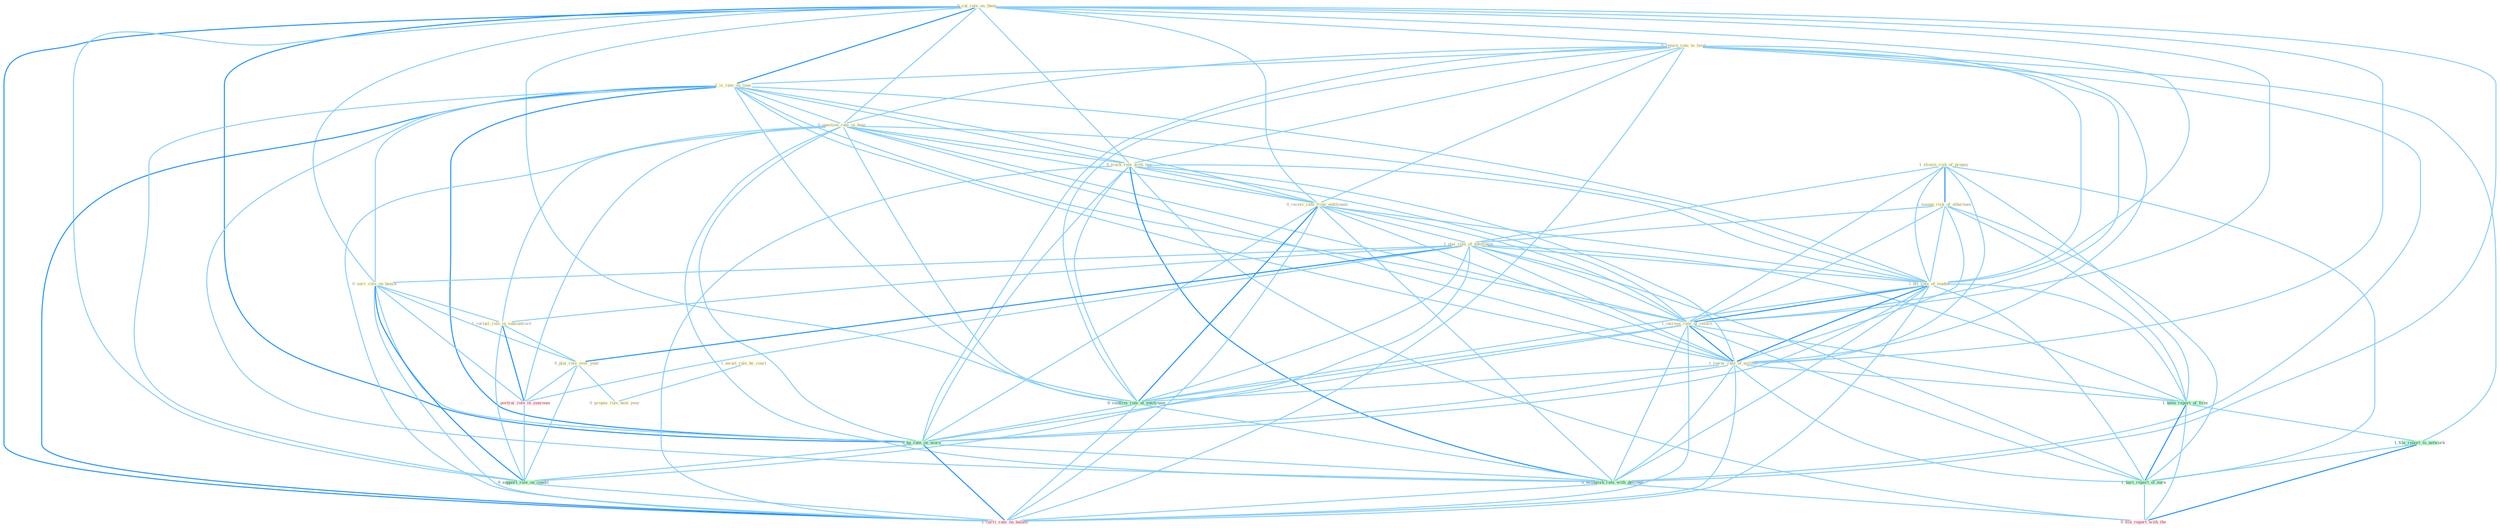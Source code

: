 Graph G{ 
    node
    [shape=polygon,style=filled,width=.5,height=.06,color="#BDFCC9",fixedsize=true,fontsize=4,
    fontcolor="#2f4f4f"];
    {node
    [color="#ffffe0", fontcolor="#8b7d6b"] "0_cut_rate_on_them " "1_elimin_risk_of_prepay " "0_return_rate_to_level " "1_manag_risk_of_othernum " "1_is_rate_on_loan " "0_question_rate_in_hear " "0_track_rate_with_lag " "0_receiv_rate_from_entitynam " "1_plai_role_of_entitynam " "0_serv_role_on_bench " "1_hit_rate_of_leader " "1_curtail_role_in_subcontract " "1_await_rule_by_court " "0_plai_role_over_year " "1_increas_rate_of_return " "1_lower_rate_of_million " "0_propos_rule_next_year "}
{node [color="#fff0f5", fontcolor="#b22222"] "1_portrai_role_in_yearnum " "1_carri_rate_on_balanc " "0_file_report_with_the "}
edge [color="#B0E2FF"];

	"0_cut_rate_on_them " -- "0_return_rate_to_level " [w="1", color="#87cefa" ];
	"0_cut_rate_on_them " -- "1_is_rate_on_loan " [w="2", color="#1e90ff" , len=0.8];
	"0_cut_rate_on_them " -- "0_question_rate_in_hear " [w="1", color="#87cefa" ];
	"0_cut_rate_on_them " -- "0_track_rate_with_lag " [w="1", color="#87cefa" ];
	"0_cut_rate_on_them " -- "0_receiv_rate_from_entitynam " [w="1", color="#87cefa" ];
	"0_cut_rate_on_them " -- "0_serv_role_on_bench " [w="1", color="#87cefa" ];
	"0_cut_rate_on_them " -- "1_hit_rate_of_leader " [w="1", color="#87cefa" ];
	"0_cut_rate_on_them " -- "1_increas_rate_of_return " [w="1", color="#87cefa" ];
	"0_cut_rate_on_them " -- "1_lower_rate_of_million " [w="1", color="#87cefa" ];
	"0_cut_rate_on_them " -- "0_confirm_rate_at_entitynam " [w="1", color="#87cefa" ];
	"0_cut_rate_on_them " -- "0_ha_rate_on_morn " [w="2", color="#1e90ff" , len=0.8];
	"0_cut_rate_on_them " -- "0_support_role_on_condit " [w="1", color="#87cefa" ];
	"0_cut_rate_on_them " -- "0_establish_rate_with_descend " [w="1", color="#87cefa" ];
	"0_cut_rate_on_them " -- "1_carri_rate_on_balanc " [w="2", color="#1e90ff" , len=0.8];
	"1_elimin_risk_of_prepay " -- "1_manag_risk_of_othernum " [w="2", color="#1e90ff" , len=0.8];
	"1_elimin_risk_of_prepay " -- "1_plai_role_of_entitynam " [w="1", color="#87cefa" ];
	"1_elimin_risk_of_prepay " -- "1_hit_rate_of_leader " [w="1", color="#87cefa" ];
	"1_elimin_risk_of_prepay " -- "1_increas_rate_of_return " [w="1", color="#87cefa" ];
	"1_elimin_risk_of_prepay " -- "1_lower_rate_of_million " [w="1", color="#87cefa" ];
	"1_elimin_risk_of_prepay " -- "1_been_report_of_firm " [w="1", color="#87cefa" ];
	"1_elimin_risk_of_prepay " -- "1_hurt_report_of_earn " [w="1", color="#87cefa" ];
	"0_return_rate_to_level " -- "1_is_rate_on_loan " [w="1", color="#87cefa" ];
	"0_return_rate_to_level " -- "0_question_rate_in_hear " [w="1", color="#87cefa" ];
	"0_return_rate_to_level " -- "0_track_rate_with_lag " [w="1", color="#87cefa" ];
	"0_return_rate_to_level " -- "0_receiv_rate_from_entitynam " [w="1", color="#87cefa" ];
	"0_return_rate_to_level " -- "1_hit_rate_of_leader " [w="1", color="#87cefa" ];
	"0_return_rate_to_level " -- "1_increas_rate_of_return " [w="1", color="#87cefa" ];
	"0_return_rate_to_level " -- "1_lower_rate_of_million " [w="1", color="#87cefa" ];
	"0_return_rate_to_level " -- "0_confirm_rate_at_entitynam " [w="1", color="#87cefa" ];
	"0_return_rate_to_level " -- "1_file_report_to_network " [w="1", color="#87cefa" ];
	"0_return_rate_to_level " -- "0_ha_rate_on_morn " [w="1", color="#87cefa" ];
	"0_return_rate_to_level " -- "0_establish_rate_with_descend " [w="1", color="#87cefa" ];
	"0_return_rate_to_level " -- "1_carri_rate_on_balanc " [w="1", color="#87cefa" ];
	"1_manag_risk_of_othernum " -- "1_plai_role_of_entitynam " [w="1", color="#87cefa" ];
	"1_manag_risk_of_othernum " -- "1_hit_rate_of_leader " [w="1", color="#87cefa" ];
	"1_manag_risk_of_othernum " -- "1_increas_rate_of_return " [w="1", color="#87cefa" ];
	"1_manag_risk_of_othernum " -- "1_lower_rate_of_million " [w="1", color="#87cefa" ];
	"1_manag_risk_of_othernum " -- "1_been_report_of_firm " [w="1", color="#87cefa" ];
	"1_manag_risk_of_othernum " -- "1_hurt_report_of_earn " [w="1", color="#87cefa" ];
	"1_is_rate_on_loan " -- "0_question_rate_in_hear " [w="1", color="#87cefa" ];
	"1_is_rate_on_loan " -- "0_track_rate_with_lag " [w="1", color="#87cefa" ];
	"1_is_rate_on_loan " -- "0_receiv_rate_from_entitynam " [w="1", color="#87cefa" ];
	"1_is_rate_on_loan " -- "0_serv_role_on_bench " [w="1", color="#87cefa" ];
	"1_is_rate_on_loan " -- "1_hit_rate_of_leader " [w="1", color="#87cefa" ];
	"1_is_rate_on_loan " -- "1_increas_rate_of_return " [w="1", color="#87cefa" ];
	"1_is_rate_on_loan " -- "1_lower_rate_of_million " [w="1", color="#87cefa" ];
	"1_is_rate_on_loan " -- "0_confirm_rate_at_entitynam " [w="1", color="#87cefa" ];
	"1_is_rate_on_loan " -- "0_ha_rate_on_morn " [w="2", color="#1e90ff" , len=0.8];
	"1_is_rate_on_loan " -- "0_support_role_on_condit " [w="1", color="#87cefa" ];
	"1_is_rate_on_loan " -- "0_establish_rate_with_descend " [w="1", color="#87cefa" ];
	"1_is_rate_on_loan " -- "1_carri_rate_on_balanc " [w="2", color="#1e90ff" , len=0.8];
	"0_question_rate_in_hear " -- "0_track_rate_with_lag " [w="1", color="#87cefa" ];
	"0_question_rate_in_hear " -- "0_receiv_rate_from_entitynam " [w="1", color="#87cefa" ];
	"0_question_rate_in_hear " -- "1_hit_rate_of_leader " [w="1", color="#87cefa" ];
	"0_question_rate_in_hear " -- "1_curtail_role_in_subcontract " [w="1", color="#87cefa" ];
	"0_question_rate_in_hear " -- "1_increas_rate_of_return " [w="1", color="#87cefa" ];
	"0_question_rate_in_hear " -- "1_lower_rate_of_million " [w="1", color="#87cefa" ];
	"0_question_rate_in_hear " -- "0_confirm_rate_at_entitynam " [w="1", color="#87cefa" ];
	"0_question_rate_in_hear " -- "1_portrai_role_in_yearnum " [w="1", color="#87cefa" ];
	"0_question_rate_in_hear " -- "0_ha_rate_on_morn " [w="1", color="#87cefa" ];
	"0_question_rate_in_hear " -- "0_establish_rate_with_descend " [w="1", color="#87cefa" ];
	"0_question_rate_in_hear " -- "1_carri_rate_on_balanc " [w="1", color="#87cefa" ];
	"0_track_rate_with_lag " -- "0_receiv_rate_from_entitynam " [w="1", color="#87cefa" ];
	"0_track_rate_with_lag " -- "1_hit_rate_of_leader " [w="1", color="#87cefa" ];
	"0_track_rate_with_lag " -- "1_increas_rate_of_return " [w="1", color="#87cefa" ];
	"0_track_rate_with_lag " -- "1_lower_rate_of_million " [w="1", color="#87cefa" ];
	"0_track_rate_with_lag " -- "0_confirm_rate_at_entitynam " [w="1", color="#87cefa" ];
	"0_track_rate_with_lag " -- "0_ha_rate_on_morn " [w="1", color="#87cefa" ];
	"0_track_rate_with_lag " -- "0_establish_rate_with_descend " [w="2", color="#1e90ff" , len=0.8];
	"0_track_rate_with_lag " -- "1_carri_rate_on_balanc " [w="1", color="#87cefa" ];
	"0_track_rate_with_lag " -- "0_file_report_with_the " [w="1", color="#87cefa" ];
	"0_receiv_rate_from_entitynam " -- "1_plai_role_of_entitynam " [w="1", color="#87cefa" ];
	"0_receiv_rate_from_entitynam " -- "1_hit_rate_of_leader " [w="1", color="#87cefa" ];
	"0_receiv_rate_from_entitynam " -- "1_increas_rate_of_return " [w="1", color="#87cefa" ];
	"0_receiv_rate_from_entitynam " -- "1_lower_rate_of_million " [w="1", color="#87cefa" ];
	"0_receiv_rate_from_entitynam " -- "0_confirm_rate_at_entitynam " [w="2", color="#1e90ff" , len=0.8];
	"0_receiv_rate_from_entitynam " -- "0_ha_rate_on_morn " [w="1", color="#87cefa" ];
	"0_receiv_rate_from_entitynam " -- "0_establish_rate_with_descend " [w="1", color="#87cefa" ];
	"0_receiv_rate_from_entitynam " -- "1_carri_rate_on_balanc " [w="1", color="#87cefa" ];
	"1_plai_role_of_entitynam " -- "0_serv_role_on_bench " [w="1", color="#87cefa" ];
	"1_plai_role_of_entitynam " -- "1_hit_rate_of_leader " [w="1", color="#87cefa" ];
	"1_plai_role_of_entitynam " -- "1_curtail_role_in_subcontract " [w="1", color="#87cefa" ];
	"1_plai_role_of_entitynam " -- "0_plai_role_over_year " [w="2", color="#1e90ff" , len=0.8];
	"1_plai_role_of_entitynam " -- "1_increas_rate_of_return " [w="1", color="#87cefa" ];
	"1_plai_role_of_entitynam " -- "1_lower_rate_of_million " [w="1", color="#87cefa" ];
	"1_plai_role_of_entitynam " -- "0_confirm_rate_at_entitynam " [w="1", color="#87cefa" ];
	"1_plai_role_of_entitynam " -- "1_been_report_of_firm " [w="1", color="#87cefa" ];
	"1_plai_role_of_entitynam " -- "1_portrai_role_in_yearnum " [w="1", color="#87cefa" ];
	"1_plai_role_of_entitynam " -- "1_hurt_report_of_earn " [w="1", color="#87cefa" ];
	"1_plai_role_of_entitynam " -- "0_support_role_on_condit " [w="1", color="#87cefa" ];
	"0_serv_role_on_bench " -- "1_curtail_role_in_subcontract " [w="1", color="#87cefa" ];
	"0_serv_role_on_bench " -- "0_plai_role_over_year " [w="1", color="#87cefa" ];
	"0_serv_role_on_bench " -- "1_portrai_role_in_yearnum " [w="1", color="#87cefa" ];
	"0_serv_role_on_bench " -- "0_ha_rate_on_morn " [w="1", color="#87cefa" ];
	"0_serv_role_on_bench " -- "0_support_role_on_condit " [w="2", color="#1e90ff" , len=0.8];
	"0_serv_role_on_bench " -- "1_carri_rate_on_balanc " [w="1", color="#87cefa" ];
	"1_hit_rate_of_leader " -- "1_increas_rate_of_return " [w="2", color="#1e90ff" , len=0.8];
	"1_hit_rate_of_leader " -- "1_lower_rate_of_million " [w="2", color="#1e90ff" , len=0.8];
	"1_hit_rate_of_leader " -- "0_confirm_rate_at_entitynam " [w="1", color="#87cefa" ];
	"1_hit_rate_of_leader " -- "1_been_report_of_firm " [w="1", color="#87cefa" ];
	"1_hit_rate_of_leader " -- "0_ha_rate_on_morn " [w="1", color="#87cefa" ];
	"1_hit_rate_of_leader " -- "1_hurt_report_of_earn " [w="1", color="#87cefa" ];
	"1_hit_rate_of_leader " -- "0_establish_rate_with_descend " [w="1", color="#87cefa" ];
	"1_hit_rate_of_leader " -- "1_carri_rate_on_balanc " [w="1", color="#87cefa" ];
	"1_curtail_role_in_subcontract " -- "0_plai_role_over_year " [w="1", color="#87cefa" ];
	"1_curtail_role_in_subcontract " -- "1_portrai_role_in_yearnum " [w="2", color="#1e90ff" , len=0.8];
	"1_curtail_role_in_subcontract " -- "0_support_role_on_condit " [w="1", color="#87cefa" ];
	"1_await_rule_by_court " -- "0_propos_rule_next_year " [w="1", color="#87cefa" ];
	"0_plai_role_over_year " -- "0_propos_rule_next_year " [w="1", color="#87cefa" ];
	"0_plai_role_over_year " -- "1_portrai_role_in_yearnum " [w="1", color="#87cefa" ];
	"0_plai_role_over_year " -- "0_support_role_on_condit " [w="1", color="#87cefa" ];
	"1_increas_rate_of_return " -- "1_lower_rate_of_million " [w="2", color="#1e90ff" , len=0.8];
	"1_increas_rate_of_return " -- "0_confirm_rate_at_entitynam " [w="1", color="#87cefa" ];
	"1_increas_rate_of_return " -- "1_been_report_of_firm " [w="1", color="#87cefa" ];
	"1_increas_rate_of_return " -- "0_ha_rate_on_morn " [w="1", color="#87cefa" ];
	"1_increas_rate_of_return " -- "1_hurt_report_of_earn " [w="1", color="#87cefa" ];
	"1_increas_rate_of_return " -- "0_establish_rate_with_descend " [w="1", color="#87cefa" ];
	"1_increas_rate_of_return " -- "1_carri_rate_on_balanc " [w="1", color="#87cefa" ];
	"1_lower_rate_of_million " -- "0_confirm_rate_at_entitynam " [w="1", color="#87cefa" ];
	"1_lower_rate_of_million " -- "1_been_report_of_firm " [w="1", color="#87cefa" ];
	"1_lower_rate_of_million " -- "0_ha_rate_on_morn " [w="1", color="#87cefa" ];
	"1_lower_rate_of_million " -- "1_hurt_report_of_earn " [w="1", color="#87cefa" ];
	"1_lower_rate_of_million " -- "0_establish_rate_with_descend " [w="1", color="#87cefa" ];
	"1_lower_rate_of_million " -- "1_carri_rate_on_balanc " [w="1", color="#87cefa" ];
	"0_confirm_rate_at_entitynam " -- "0_ha_rate_on_morn " [w="1", color="#87cefa" ];
	"0_confirm_rate_at_entitynam " -- "0_establish_rate_with_descend " [w="1", color="#87cefa" ];
	"0_confirm_rate_at_entitynam " -- "1_carri_rate_on_balanc " [w="1", color="#87cefa" ];
	"1_been_report_of_firm " -- "1_file_report_to_network " [w="1", color="#87cefa" ];
	"1_been_report_of_firm " -- "1_hurt_report_of_earn " [w="2", color="#1e90ff" , len=0.8];
	"1_been_report_of_firm " -- "0_file_report_with_the " [w="1", color="#87cefa" ];
	"1_file_report_to_network " -- "1_hurt_report_of_earn " [w="1", color="#87cefa" ];
	"1_file_report_to_network " -- "0_file_report_with_the " [w="2", color="#1e90ff" , len=0.8];
	"1_portrai_role_in_yearnum " -- "0_support_role_on_condit " [w="1", color="#87cefa" ];
	"0_ha_rate_on_morn " -- "0_support_role_on_condit " [w="1", color="#87cefa" ];
	"0_ha_rate_on_morn " -- "0_establish_rate_with_descend " [w="1", color="#87cefa" ];
	"0_ha_rate_on_morn " -- "1_carri_rate_on_balanc " [w="2", color="#1e90ff" , len=0.8];
	"1_hurt_report_of_earn " -- "0_file_report_with_the " [w="1", color="#87cefa" ];
	"0_support_role_on_condit " -- "1_carri_rate_on_balanc " [w="1", color="#87cefa" ];
	"0_establish_rate_with_descend " -- "1_carri_rate_on_balanc " [w="1", color="#87cefa" ];
	"0_establish_rate_with_descend " -- "0_file_report_with_the " [w="1", color="#87cefa" ];
}